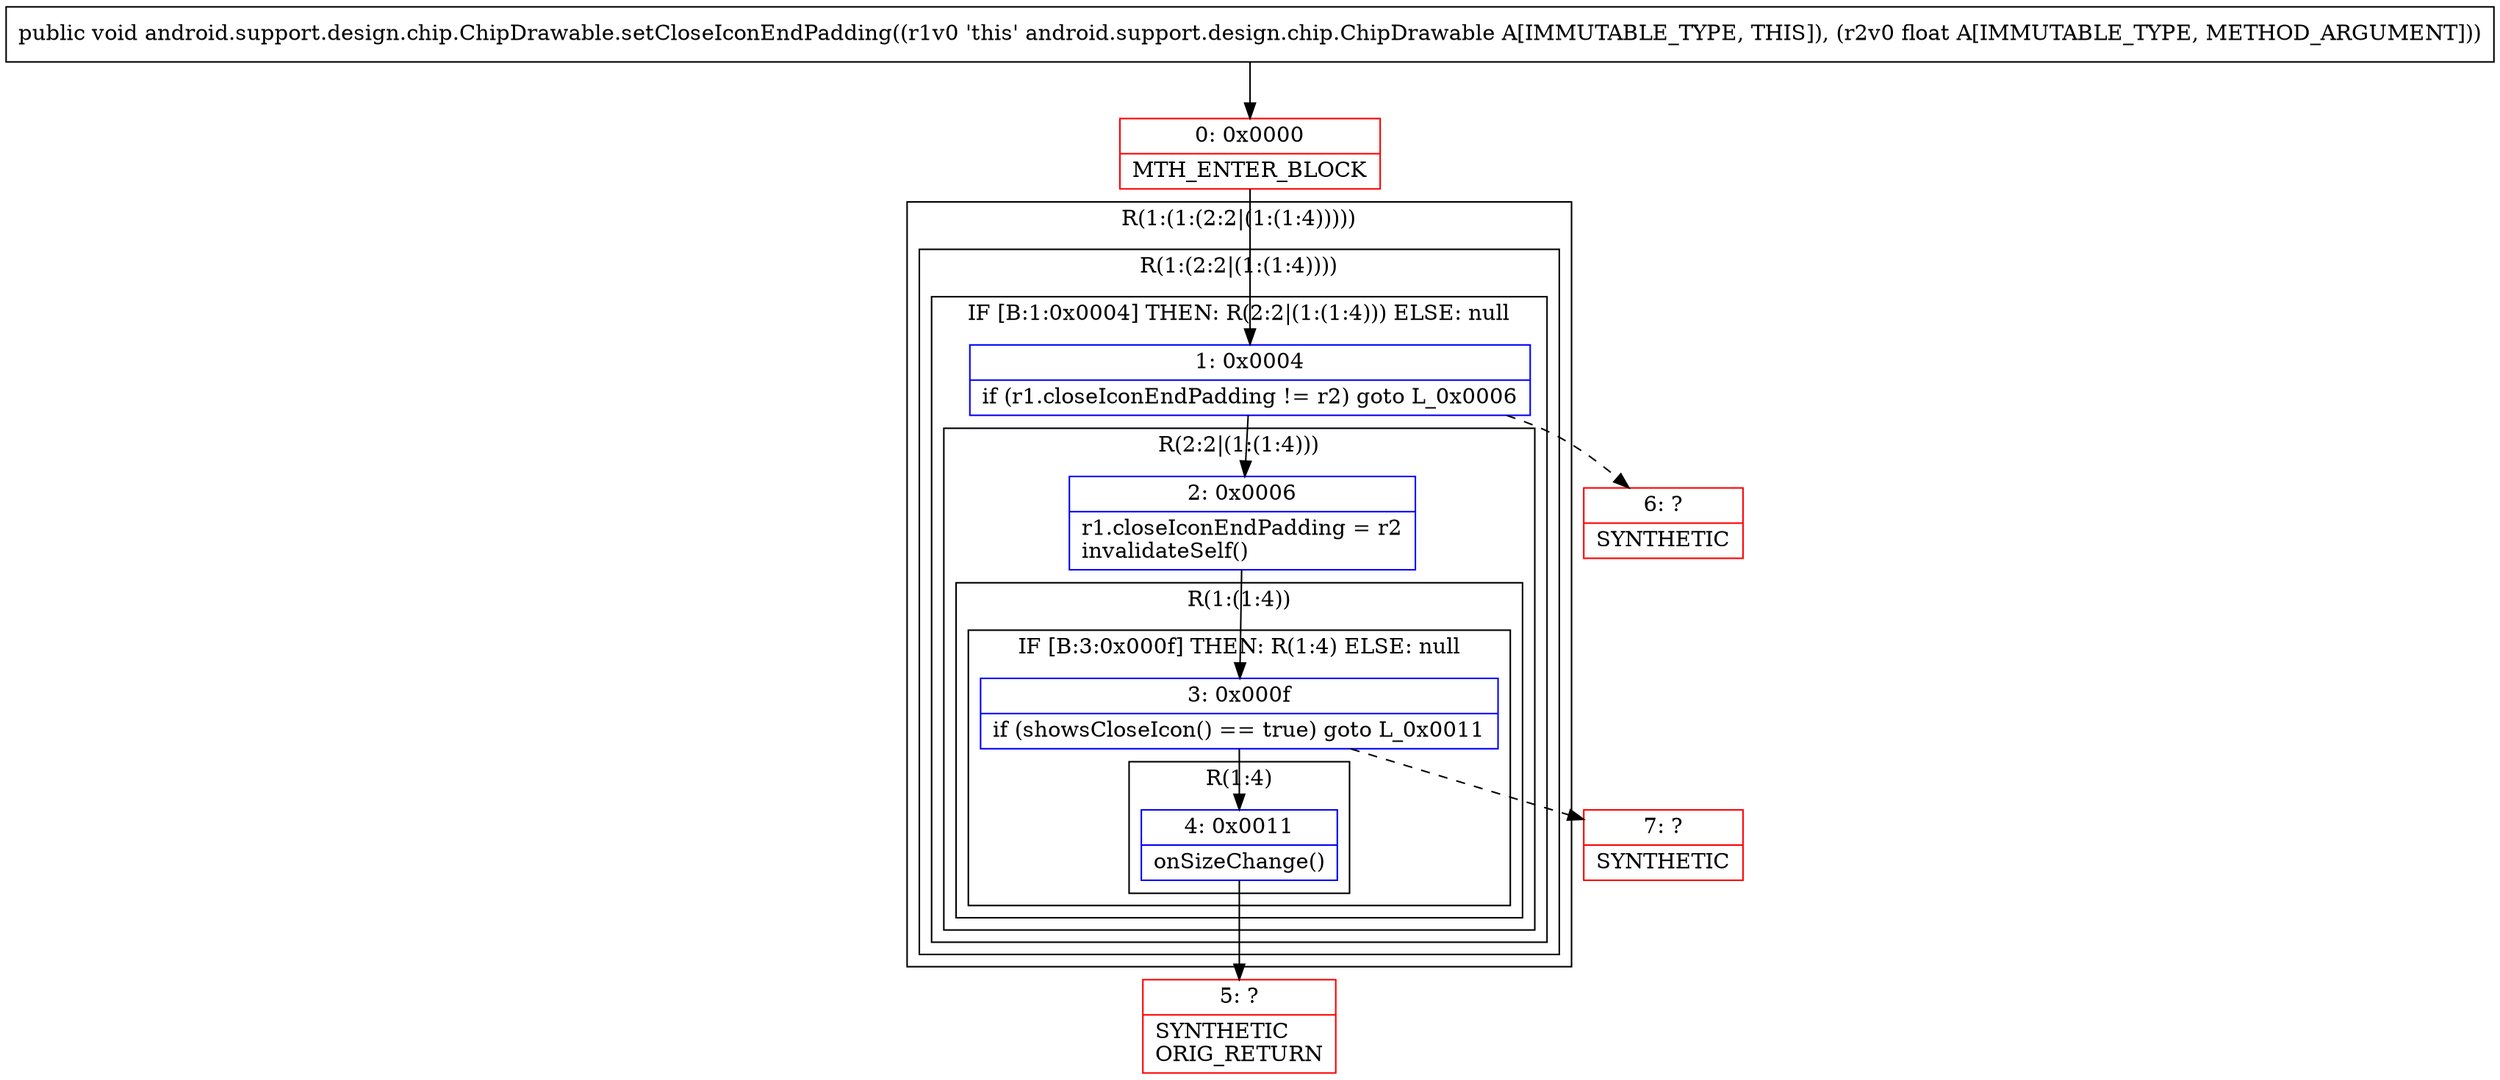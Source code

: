 digraph "CFG forandroid.support.design.chip.ChipDrawable.setCloseIconEndPadding(F)V" {
subgraph cluster_Region_1743114556 {
label = "R(1:(1:(2:2|(1:(1:4)))))";
node [shape=record,color=blue];
subgraph cluster_Region_1849413310 {
label = "R(1:(2:2|(1:(1:4))))";
node [shape=record,color=blue];
subgraph cluster_IfRegion_39213651 {
label = "IF [B:1:0x0004] THEN: R(2:2|(1:(1:4))) ELSE: null";
node [shape=record,color=blue];
Node_1 [shape=record,label="{1\:\ 0x0004|if (r1.closeIconEndPadding != r2) goto L_0x0006\l}"];
subgraph cluster_Region_731570315 {
label = "R(2:2|(1:(1:4)))";
node [shape=record,color=blue];
Node_2 [shape=record,label="{2\:\ 0x0006|r1.closeIconEndPadding = r2\linvalidateSelf()\l}"];
subgraph cluster_Region_1656727797 {
label = "R(1:(1:4))";
node [shape=record,color=blue];
subgraph cluster_IfRegion_1380041762 {
label = "IF [B:3:0x000f] THEN: R(1:4) ELSE: null";
node [shape=record,color=blue];
Node_3 [shape=record,label="{3\:\ 0x000f|if (showsCloseIcon() == true) goto L_0x0011\l}"];
subgraph cluster_Region_1651869947 {
label = "R(1:4)";
node [shape=record,color=blue];
Node_4 [shape=record,label="{4\:\ 0x0011|onSizeChange()\l}"];
}
}
}
}
}
}
}
Node_0 [shape=record,color=red,label="{0\:\ 0x0000|MTH_ENTER_BLOCK\l}"];
Node_5 [shape=record,color=red,label="{5\:\ ?|SYNTHETIC\lORIG_RETURN\l}"];
Node_6 [shape=record,color=red,label="{6\:\ ?|SYNTHETIC\l}"];
Node_7 [shape=record,color=red,label="{7\:\ ?|SYNTHETIC\l}"];
MethodNode[shape=record,label="{public void android.support.design.chip.ChipDrawable.setCloseIconEndPadding((r1v0 'this' android.support.design.chip.ChipDrawable A[IMMUTABLE_TYPE, THIS]), (r2v0 float A[IMMUTABLE_TYPE, METHOD_ARGUMENT])) }"];
MethodNode -> Node_0;
Node_1 -> Node_2;
Node_1 -> Node_6[style=dashed];
Node_2 -> Node_3;
Node_3 -> Node_4;
Node_3 -> Node_7[style=dashed];
Node_4 -> Node_5;
Node_0 -> Node_1;
}

